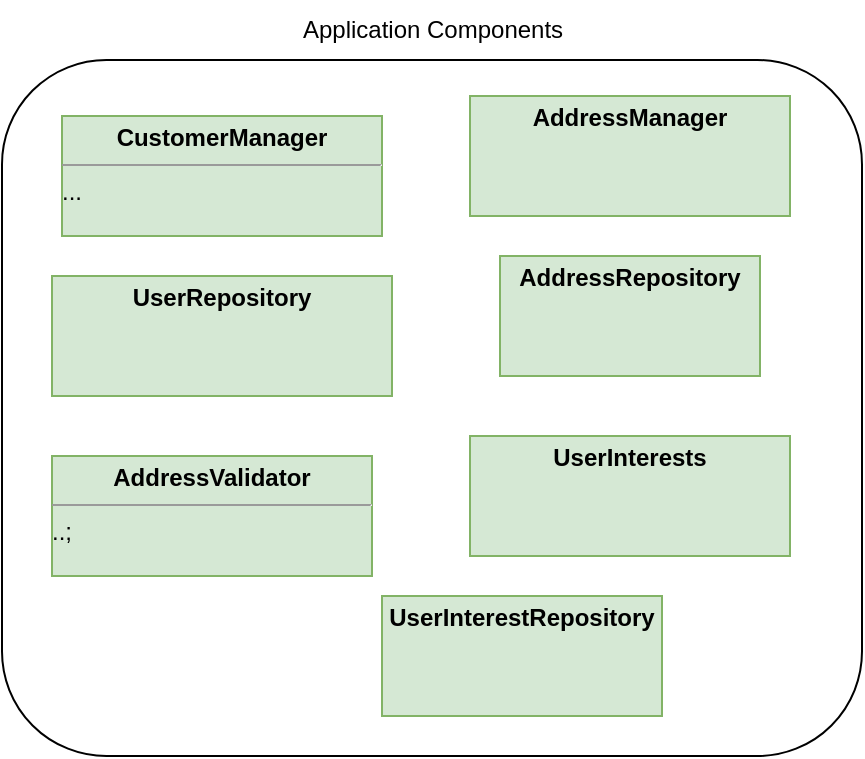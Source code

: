 <mxfile version="21.6.8" type="device">
  <diagram name="Page-1" id="4Bgoo3D6VYdwiwDV1hbo">
    <mxGraphModel dx="954" dy="619" grid="1" gridSize="10" guides="1" tooltips="1" connect="1" arrows="1" fold="1" page="1" pageScale="1" pageWidth="827" pageHeight="1169" math="0" shadow="0">
      <root>
        <mxCell id="0" />
        <mxCell id="1" parent="0" />
        <mxCell id="Cp0hF8P1XbObhAQc_Zf8-23" value="" style="rounded=1;whiteSpace=wrap;html=1;" parent="1" vertex="1">
          <mxGeometry x="100" y="112" width="430" height="348" as="geometry" />
        </mxCell>
        <mxCell id="Cp0hF8P1XbObhAQc_Zf8-28" value="&lt;p style=&quot;margin:0px;margin-top:4px;text-align:center;&quot;&gt;&lt;b&gt;AddressManager&lt;/b&gt;&lt;/p&gt;" style="verticalAlign=top;align=left;overflow=fill;fontSize=12;fontFamily=Helvetica;html=1;whiteSpace=wrap;fillColor=#d5e8d4;strokeColor=#82b366;" parent="1" vertex="1">
          <mxGeometry x="334" y="130" width="160" height="60" as="geometry" />
        </mxCell>
        <mxCell id="Cp0hF8P1XbObhAQc_Zf8-29" value="&lt;p style=&quot;margin:0px;margin-top:4px;text-align:center;&quot;&gt;&lt;b&gt;AddressValidator&lt;/b&gt;&lt;/p&gt;&lt;hr size=&quot;1&quot;&gt;&lt;div style=&quot;height:2px;&quot;&gt;..;&lt;/div&gt;" style="verticalAlign=top;align=left;overflow=fill;fontSize=12;fontFamily=Helvetica;html=1;whiteSpace=wrap;fillColor=#d5e8d4;strokeColor=#82b366;" parent="1" vertex="1">
          <mxGeometry x="125" y="310" width="160" height="60" as="geometry" />
        </mxCell>
        <mxCell id="Cp0hF8P1XbObhAQc_Zf8-34" value="Application Components" style="text;html=1;align=center;verticalAlign=middle;resizable=0;points=[];autosize=1;strokeColor=none;fillColor=none;" parent="1" vertex="1">
          <mxGeometry x="240" y="82" width="150" height="30" as="geometry" />
        </mxCell>
        <mxCell id="Cp0hF8P1XbObhAQc_Zf8-36" value="&lt;p style=&quot;margin:0px;margin-top:4px;text-align:center;&quot;&gt;&lt;b&gt;UserRepository&lt;/b&gt;&lt;/p&gt;" style="verticalAlign=top;align=left;overflow=fill;fontSize=12;fontFamily=Helvetica;html=1;whiteSpace=wrap;fillColor=#d5e8d4;strokeColor=#82b366;" parent="1" vertex="1">
          <mxGeometry x="125" y="220" width="170" height="60" as="geometry" />
        </mxCell>
        <mxCell id="Cp0hF8P1XbObhAQc_Zf8-37" value="&lt;p style=&quot;margin:0px;margin-top:4px;text-align:center;&quot;&gt;&lt;b&gt;AddressRepository&lt;/b&gt;&lt;/p&gt;" style="verticalAlign=top;align=left;overflow=fill;fontSize=12;fontFamily=Helvetica;html=1;whiteSpace=wrap;fillColor=#d5e8d4;strokeColor=#82b366;" parent="1" vertex="1">
          <mxGeometry x="349" y="210" width="130" height="60" as="geometry" />
        </mxCell>
        <mxCell id="WDYi7oCFt3PgykhrvLu6-1" value="&lt;p style=&quot;margin:0px;margin-top:4px;text-align:center;&quot;&gt;&lt;b&gt;CustomerManager&lt;/b&gt;&lt;/p&gt;&lt;hr size=&quot;1&quot;&gt;&lt;div style=&quot;height:2px;&quot;&gt;...&lt;/div&gt;" style="verticalAlign=top;align=left;overflow=fill;fontSize=12;fontFamily=Helvetica;html=1;whiteSpace=wrap;fillColor=#d5e8d4;strokeColor=#82b366;" vertex="1" parent="1">
          <mxGeometry x="130" y="140" width="160" height="60" as="geometry" />
        </mxCell>
        <mxCell id="WDYi7oCFt3PgykhrvLu6-3" value="&lt;p style=&quot;margin:0px;margin-top:4px;text-align:center;&quot;&gt;&lt;b&gt;UserInterests&lt;/b&gt;&lt;/p&gt;" style="verticalAlign=top;align=left;overflow=fill;fontSize=12;fontFamily=Helvetica;html=1;whiteSpace=wrap;fillColor=#d5e8d4;strokeColor=#82b366;" vertex="1" parent="1">
          <mxGeometry x="334" y="300" width="160" height="60" as="geometry" />
        </mxCell>
        <mxCell id="WDYi7oCFt3PgykhrvLu6-4" value="&lt;p style=&quot;margin:0px;margin-top:4px;text-align:center;&quot;&gt;&lt;b&gt;UserInterestRepository&lt;/b&gt;&lt;/p&gt;" style="verticalAlign=top;align=left;overflow=fill;fontSize=12;fontFamily=Helvetica;html=1;whiteSpace=wrap;fillColor=#d5e8d4;strokeColor=#82b366;" vertex="1" parent="1">
          <mxGeometry x="290" y="380" width="140" height="60" as="geometry" />
        </mxCell>
      </root>
    </mxGraphModel>
  </diagram>
</mxfile>
